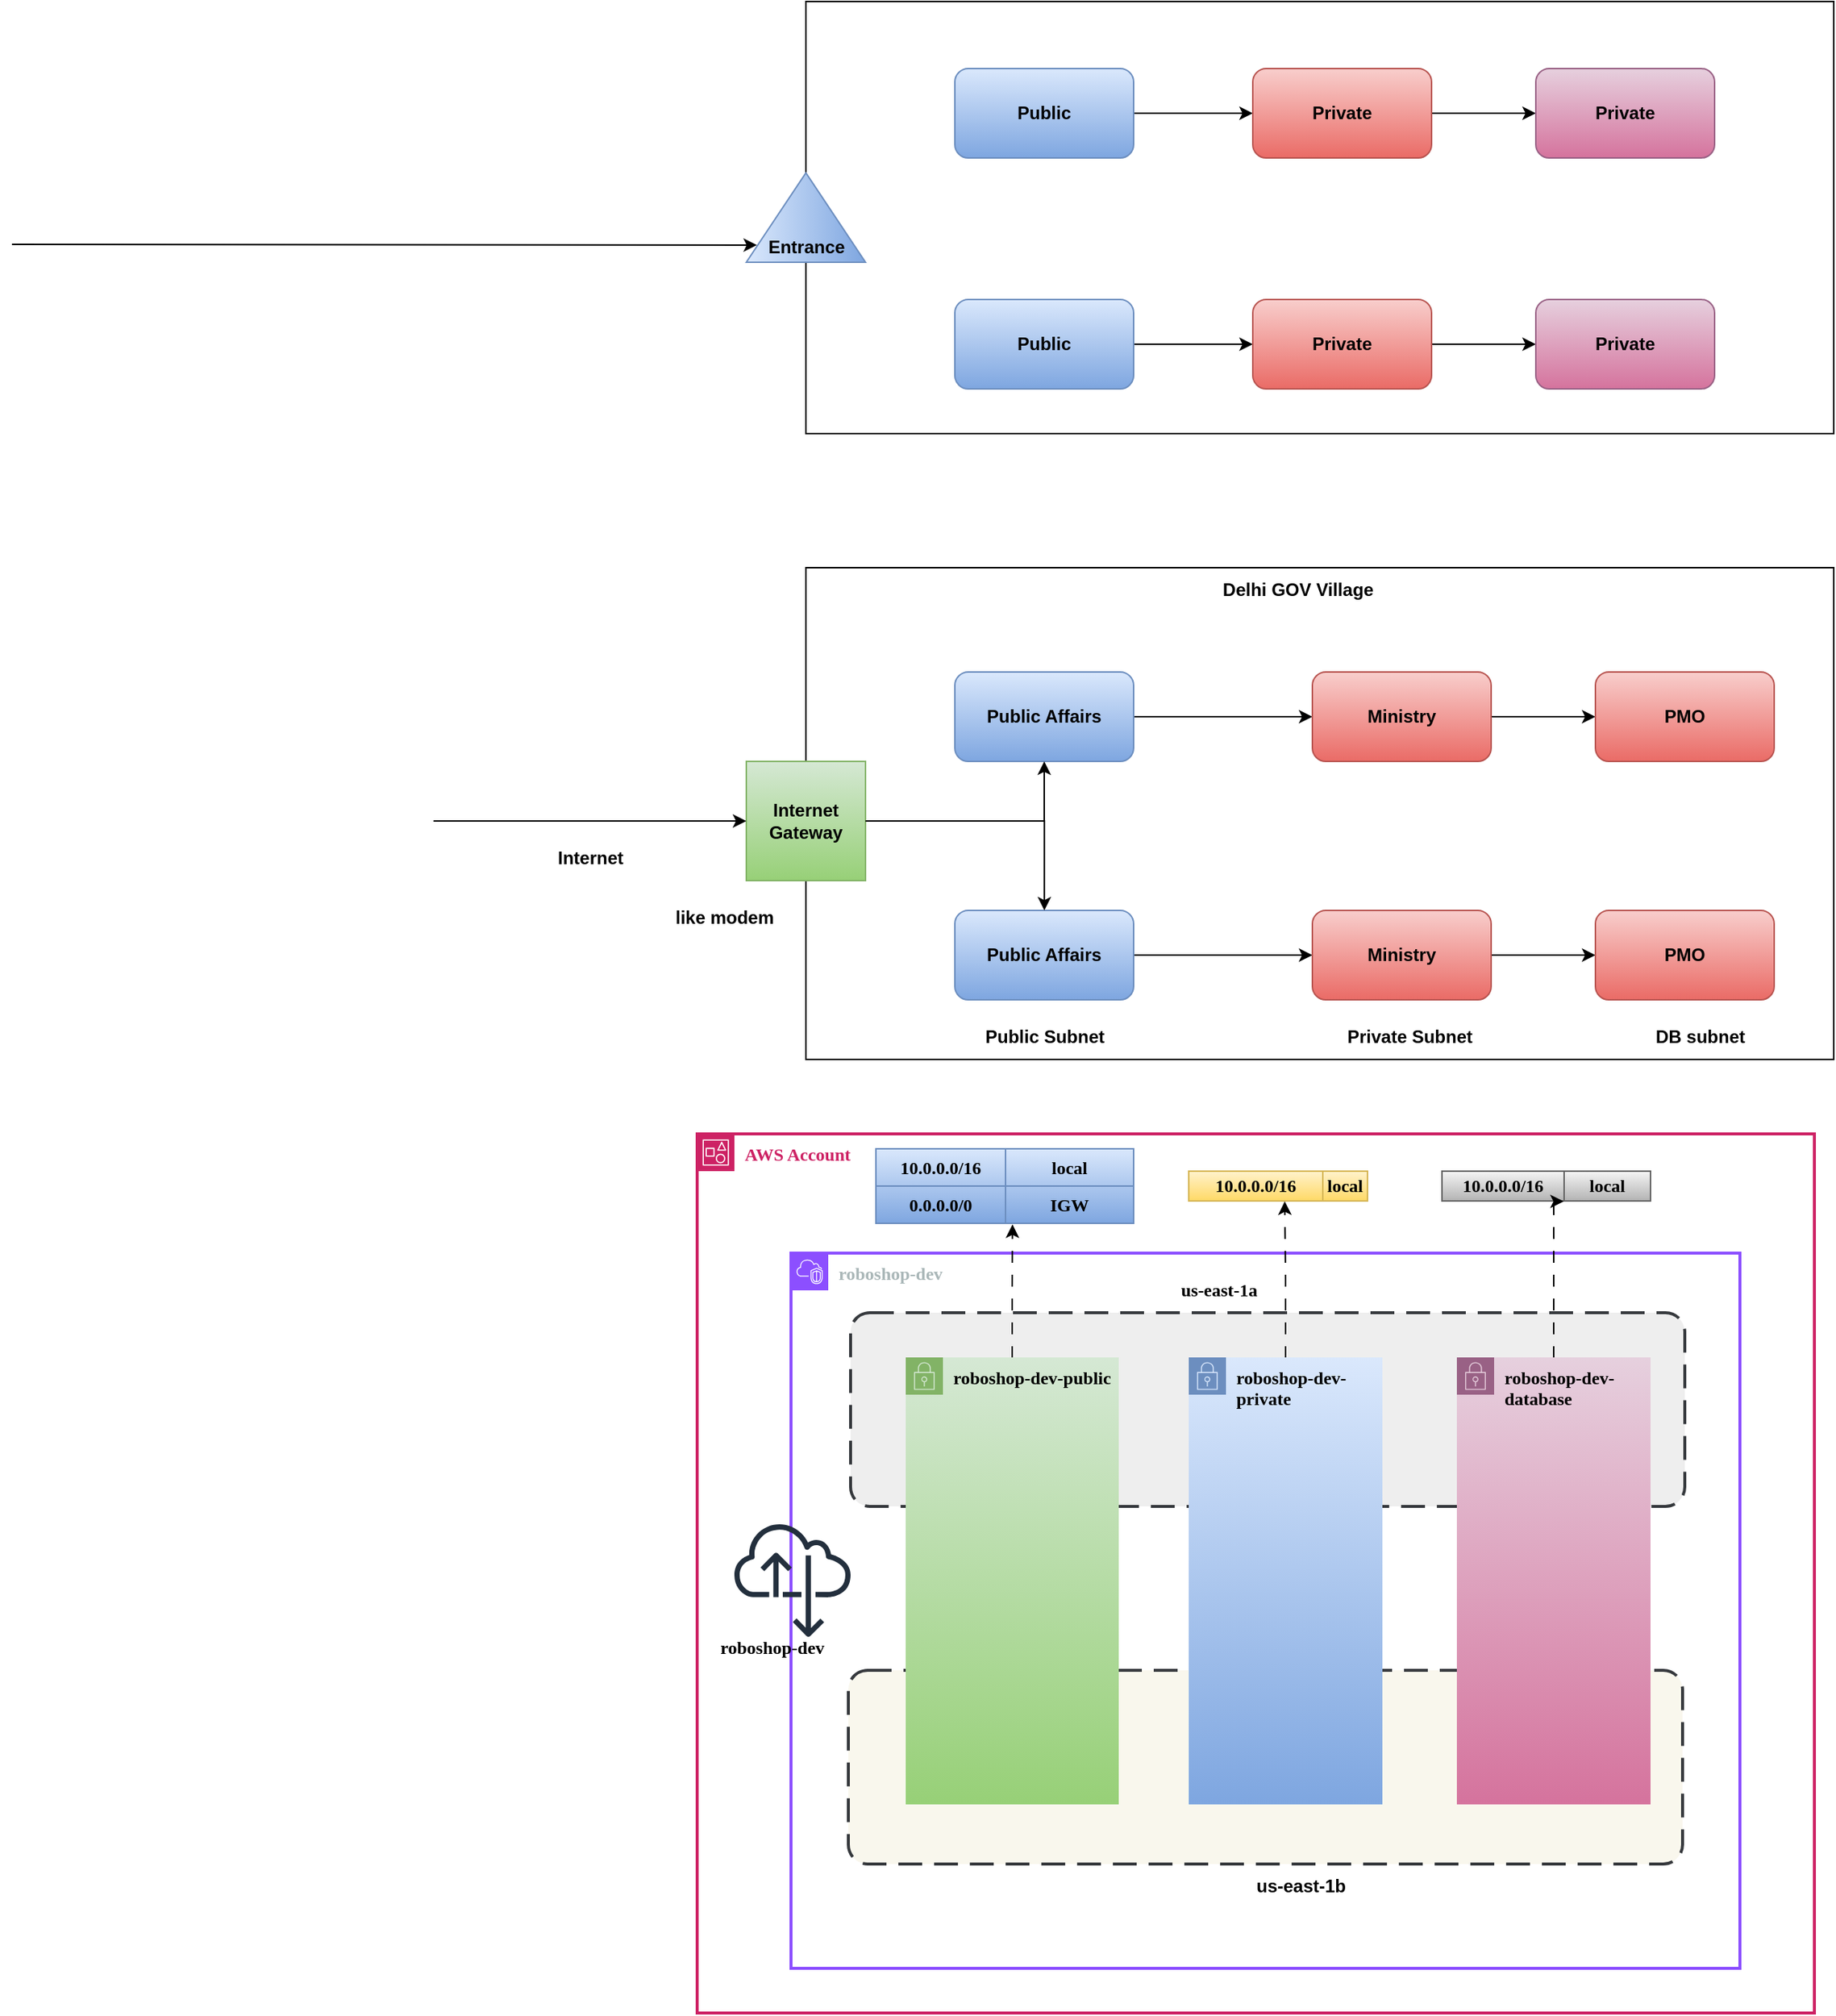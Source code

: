 <mxfile version="27.1.5">
  <diagram id="0Avxz_FGuCc4ckQZlTDW" name="Page-1">
    <mxGraphModel dx="1251" dy="1760" grid="1" gridSize="10" guides="1" tooltips="1" connect="1" arrows="1" fold="1" page="1" pageScale="1" pageWidth="850" pageHeight="1100" math="0" shadow="0">
      <root>
        <mxCell id="0" />
        <mxCell id="1" parent="0" />
        <mxCell id="F5Gc1yzAL4nugvWNy83B-1" value="" style="rounded=0;whiteSpace=wrap;html=1;" vertex="1" parent="1">
          <mxGeometry x="813" y="-400" width="690" height="290" as="geometry" />
        </mxCell>
        <mxCell id="F5Gc1yzAL4nugvWNy83B-2" value="" style="triangle;whiteSpace=wrap;html=1;rotation=-90;fillColor=#dae8fc;gradientColor=#7ea6e0;strokeColor=#6c8ebf;" vertex="1" parent="1">
          <mxGeometry x="783" y="-295" width="60" height="80" as="geometry" />
        </mxCell>
        <mxCell id="F5Gc1yzAL4nugvWNy83B-3" value="&lt;b&gt;Entrance&lt;/b&gt;" style="text;html=1;align=center;verticalAlign=middle;resizable=0;points=[];autosize=1;strokeColor=none;fillColor=none;" vertex="1" parent="1">
          <mxGeometry x="778" y="-250" width="70" height="30" as="geometry" />
        </mxCell>
        <mxCell id="F5Gc1yzAL4nugvWNy83B-43" style="edgeStyle=orthogonalEdgeStyle;rounded=0;orthogonalLoop=1;jettySize=auto;html=1;entryX=0;entryY=0.5;entryDx=0;entryDy=0;" edge="1" parent="1" source="F5Gc1yzAL4nugvWNy83B-4" target="F5Gc1yzAL4nugvWNy83B-6">
          <mxGeometry relative="1" as="geometry" />
        </mxCell>
        <mxCell id="F5Gc1yzAL4nugvWNy83B-4" value="&lt;b&gt;Public&lt;/b&gt;" style="rounded=1;whiteSpace=wrap;html=1;fillColor=#dae8fc;gradientColor=#7ea6e0;strokeColor=#6c8ebf;" vertex="1" parent="1">
          <mxGeometry x="913" y="-355" width="120" height="60" as="geometry" />
        </mxCell>
        <mxCell id="F5Gc1yzAL4nugvWNy83B-44" style="edgeStyle=orthogonalEdgeStyle;rounded=0;orthogonalLoop=1;jettySize=auto;html=1;" edge="1" parent="1" source="F5Gc1yzAL4nugvWNy83B-5" target="F5Gc1yzAL4nugvWNy83B-7">
          <mxGeometry relative="1" as="geometry" />
        </mxCell>
        <mxCell id="F5Gc1yzAL4nugvWNy83B-5" value="&lt;b&gt;Public&lt;/b&gt;" style="rounded=1;whiteSpace=wrap;html=1;fillColor=#dae8fc;gradientColor=#7ea6e0;strokeColor=#6c8ebf;" vertex="1" parent="1">
          <mxGeometry x="913" y="-200" width="120" height="60" as="geometry" />
        </mxCell>
        <mxCell id="F5Gc1yzAL4nugvWNy83B-45" style="edgeStyle=orthogonalEdgeStyle;rounded=0;orthogonalLoop=1;jettySize=auto;html=1;entryX=0;entryY=0.5;entryDx=0;entryDy=0;" edge="1" parent="1" source="F5Gc1yzAL4nugvWNy83B-6" target="F5Gc1yzAL4nugvWNy83B-8">
          <mxGeometry relative="1" as="geometry" />
        </mxCell>
        <mxCell id="F5Gc1yzAL4nugvWNy83B-6" value="&lt;b&gt;Private&lt;/b&gt;" style="rounded=1;whiteSpace=wrap;html=1;fillColor=#f8cecc;gradientColor=#ea6b66;strokeColor=#b85450;" vertex="1" parent="1">
          <mxGeometry x="1113" y="-355" width="120" height="60" as="geometry" />
        </mxCell>
        <mxCell id="F5Gc1yzAL4nugvWNy83B-46" style="edgeStyle=orthogonalEdgeStyle;rounded=0;orthogonalLoop=1;jettySize=auto;html=1;entryX=0;entryY=0.5;entryDx=0;entryDy=0;" edge="1" parent="1" source="F5Gc1yzAL4nugvWNy83B-7" target="F5Gc1yzAL4nugvWNy83B-9">
          <mxGeometry relative="1" as="geometry" />
        </mxCell>
        <mxCell id="F5Gc1yzAL4nugvWNy83B-7" value="&lt;b&gt;Private&lt;/b&gt;" style="rounded=1;whiteSpace=wrap;html=1;fillColor=#f8cecc;gradientColor=#ea6b66;strokeColor=#b85450;" vertex="1" parent="1">
          <mxGeometry x="1113" y="-200" width="120" height="60" as="geometry" />
        </mxCell>
        <mxCell id="F5Gc1yzAL4nugvWNy83B-8" value="&lt;b&gt;Private&lt;/b&gt;" style="rounded=1;whiteSpace=wrap;html=1;fillColor=#e6d0de;gradientColor=#d5739d;strokeColor=#996185;" vertex="1" parent="1">
          <mxGeometry x="1303" y="-355" width="120" height="60" as="geometry" />
        </mxCell>
        <mxCell id="F5Gc1yzAL4nugvWNy83B-9" value="&lt;b&gt;Private&lt;/b&gt;" style="rounded=1;whiteSpace=wrap;html=1;fillColor=#e6d0de;gradientColor=#d5739d;strokeColor=#996185;" vertex="1" parent="1">
          <mxGeometry x="1303" y="-200" width="120" height="60" as="geometry" />
        </mxCell>
        <mxCell id="F5Gc1yzAL4nugvWNy83B-10" value="" style="endArrow=classic;html=1;rounded=0;entryX=0.031;entryY=0.449;entryDx=0;entryDy=0;entryPerimeter=0;" edge="1" parent="1" target="F5Gc1yzAL4nugvWNy83B-3">
          <mxGeometry width="50" height="50" relative="1" as="geometry">
            <mxPoint x="280" y="-237" as="sourcePoint" />
            <mxPoint x="1213" y="-170" as="targetPoint" />
          </mxGeometry>
        </mxCell>
        <mxCell id="F5Gc1yzAL4nugvWNy83B-11" value="" style="rounded=0;whiteSpace=wrap;html=1;" vertex="1" parent="1">
          <mxGeometry x="813" y="-20" width="690" height="330" as="geometry" />
        </mxCell>
        <mxCell id="F5Gc1yzAL4nugvWNy83B-39" style="edgeStyle=orthogonalEdgeStyle;rounded=0;orthogonalLoop=1;jettySize=auto;html=1;" edge="1" parent="1" source="F5Gc1yzAL4nugvWNy83B-12" target="F5Gc1yzAL4nugvWNy83B-14">
          <mxGeometry relative="1" as="geometry" />
        </mxCell>
        <mxCell id="F5Gc1yzAL4nugvWNy83B-12" value="&lt;b&gt;Public Affairs&lt;/b&gt;" style="rounded=1;whiteSpace=wrap;html=1;fillColor=#dae8fc;gradientColor=#7ea6e0;strokeColor=#6c8ebf;" vertex="1" parent="1">
          <mxGeometry x="913" y="50" width="120" height="60" as="geometry" />
        </mxCell>
        <mxCell id="F5Gc1yzAL4nugvWNy83B-41" style="edgeStyle=orthogonalEdgeStyle;rounded=0;orthogonalLoop=1;jettySize=auto;html=1;entryX=0;entryY=0.5;entryDx=0;entryDy=0;" edge="1" parent="1" source="F5Gc1yzAL4nugvWNy83B-13" target="F5Gc1yzAL4nugvWNy83B-15">
          <mxGeometry relative="1" as="geometry" />
        </mxCell>
        <mxCell id="F5Gc1yzAL4nugvWNy83B-13" value="&lt;b&gt;Public Affairs&lt;/b&gt;" style="rounded=1;whiteSpace=wrap;html=1;fillColor=#dae8fc;gradientColor=#7ea6e0;strokeColor=#6c8ebf;" vertex="1" parent="1">
          <mxGeometry x="913" y="210" width="120" height="60" as="geometry" />
        </mxCell>
        <mxCell id="F5Gc1yzAL4nugvWNy83B-40" style="edgeStyle=orthogonalEdgeStyle;rounded=0;orthogonalLoop=1;jettySize=auto;html=1;entryX=0;entryY=0.5;entryDx=0;entryDy=0;" edge="1" parent="1" source="F5Gc1yzAL4nugvWNy83B-14" target="F5Gc1yzAL4nugvWNy83B-21">
          <mxGeometry relative="1" as="geometry" />
        </mxCell>
        <mxCell id="F5Gc1yzAL4nugvWNy83B-14" value="&lt;b&gt;Ministry&lt;/b&gt;" style="rounded=1;whiteSpace=wrap;html=1;fillColor=#f8cecc;gradientColor=#ea6b66;strokeColor=#b85450;" vertex="1" parent="1">
          <mxGeometry x="1153" y="50" width="120" height="60" as="geometry" />
        </mxCell>
        <mxCell id="F5Gc1yzAL4nugvWNy83B-42" style="edgeStyle=orthogonalEdgeStyle;rounded=0;orthogonalLoop=1;jettySize=auto;html=1;entryX=0;entryY=0.5;entryDx=0;entryDy=0;" edge="1" parent="1" source="F5Gc1yzAL4nugvWNy83B-15" target="F5Gc1yzAL4nugvWNy83B-22">
          <mxGeometry relative="1" as="geometry" />
        </mxCell>
        <mxCell id="F5Gc1yzAL4nugvWNy83B-15" value="&lt;b&gt;Ministry&lt;/b&gt;" style="rounded=1;whiteSpace=wrap;html=1;fillColor=#f8cecc;gradientColor=#ea6b66;strokeColor=#b85450;" vertex="1" parent="1">
          <mxGeometry x="1153" y="210" width="120" height="60" as="geometry" />
        </mxCell>
        <mxCell id="F5Gc1yzAL4nugvWNy83B-16" style="edgeStyle=orthogonalEdgeStyle;rounded=0;orthogonalLoop=1;jettySize=auto;html=1;entryX=0.5;entryY=1;entryDx=0;entryDy=0;" edge="1" parent="1" source="F5Gc1yzAL4nugvWNy83B-17" target="F5Gc1yzAL4nugvWNy83B-12">
          <mxGeometry relative="1" as="geometry" />
        </mxCell>
        <mxCell id="F5Gc1yzAL4nugvWNy83B-17" value="&lt;b&gt;Internet&lt;/b&gt;&lt;div&gt;&lt;b&gt;Gateway&lt;/b&gt;&lt;/div&gt;" style="whiteSpace=wrap;html=1;aspect=fixed;fillColor=#d5e8d4;gradientColor=#97d077;strokeColor=#82b366;" vertex="1" parent="1">
          <mxGeometry x="773" y="110" width="80" height="80" as="geometry" />
        </mxCell>
        <mxCell id="F5Gc1yzAL4nugvWNy83B-18" value="&lt;b&gt;like modem&lt;/b&gt;" style="text;html=1;align=center;verticalAlign=middle;resizable=0;points=[];autosize=1;strokeColor=none;fillColor=none;" vertex="1" parent="1">
          <mxGeometry x="713" y="200" width="90" height="30" as="geometry" />
        </mxCell>
        <mxCell id="F5Gc1yzAL4nugvWNy83B-19" value="" style="endArrow=classic;html=1;rounded=0;entryX=0;entryY=0.5;entryDx=0;entryDy=0;" edge="1" parent="1" target="F5Gc1yzAL4nugvWNy83B-17">
          <mxGeometry width="50" height="50" relative="1" as="geometry">
            <mxPoint x="563" y="150" as="sourcePoint" />
            <mxPoint x="1163" y="50" as="targetPoint" />
          </mxGeometry>
        </mxCell>
        <mxCell id="F5Gc1yzAL4nugvWNy83B-20" value="&lt;b&gt;Internet&lt;/b&gt;" style="text;html=1;align=center;verticalAlign=middle;resizable=0;points=[];autosize=1;strokeColor=none;fillColor=none;" vertex="1" parent="1">
          <mxGeometry x="633" y="160" width="70" height="30" as="geometry" />
        </mxCell>
        <mxCell id="F5Gc1yzAL4nugvWNy83B-21" value="&lt;b&gt;PMO&lt;/b&gt;" style="rounded=1;whiteSpace=wrap;html=1;fillColor=#f8cecc;gradientColor=#ea6b66;strokeColor=#b85450;" vertex="1" parent="1">
          <mxGeometry x="1343" y="50" width="120" height="60" as="geometry" />
        </mxCell>
        <mxCell id="F5Gc1yzAL4nugvWNy83B-22" value="&lt;b&gt;PMO&lt;/b&gt;" style="rounded=1;whiteSpace=wrap;html=1;fillColor=#f8cecc;gradientColor=#ea6b66;strokeColor=#b85450;" vertex="1" parent="1">
          <mxGeometry x="1343" y="210" width="120" height="60" as="geometry" />
        </mxCell>
        <mxCell id="F5Gc1yzAL4nugvWNy83B-23" value="&lt;b&gt;Delhi GOV Village&lt;/b&gt;" style="text;html=1;align=center;verticalAlign=middle;resizable=0;points=[];autosize=1;strokeColor=none;fillColor=none;" vertex="1" parent="1">
          <mxGeometry x="1083" y="-20" width="120" height="30" as="geometry" />
        </mxCell>
        <mxCell id="F5Gc1yzAL4nugvWNy83B-24" style="edgeStyle=orthogonalEdgeStyle;rounded=0;orthogonalLoop=1;jettySize=auto;html=1;entryX=0.232;entryY=0.697;entryDx=0;entryDy=0;entryPerimeter=0;" edge="1" parent="1" source="F5Gc1yzAL4nugvWNy83B-17" target="F5Gc1yzAL4nugvWNy83B-11">
          <mxGeometry relative="1" as="geometry">
            <Array as="points">
              <mxPoint x="973" y="150" />
            </Array>
          </mxGeometry>
        </mxCell>
        <mxCell id="F5Gc1yzAL4nugvWNy83B-25" value="&lt;b&gt;Public Subnet&lt;/b&gt;" style="text;html=1;align=center;verticalAlign=middle;resizable=0;points=[];autosize=1;strokeColor=none;fillColor=none;" vertex="1" parent="1">
          <mxGeometry x="923" y="280" width="100" height="30" as="geometry" />
        </mxCell>
        <mxCell id="F5Gc1yzAL4nugvWNy83B-26" value="&lt;b&gt;Private Subnet&lt;/b&gt;" style="text;html=1;align=center;verticalAlign=middle;resizable=0;points=[];autosize=1;strokeColor=none;fillColor=none;" vertex="1" parent="1">
          <mxGeometry x="1163" y="280" width="110" height="30" as="geometry" />
        </mxCell>
        <mxCell id="F5Gc1yzAL4nugvWNy83B-27" value="&lt;b&gt;DB subnet&lt;/b&gt;" style="text;html=1;align=center;verticalAlign=middle;resizable=0;points=[];autosize=1;strokeColor=none;fillColor=none;" vertex="1" parent="1">
          <mxGeometry x="1373" y="280" width="80" height="30" as="geometry" />
        </mxCell>
        <mxCell id="F5Gc1yzAL4nugvWNy83B-29" value="&lt;font face=&quot;Comic Sans MS&quot;&gt;&lt;b&gt;AWS Account&lt;/b&gt;&lt;/font&gt;" style="points=[[0,0],[0.25,0],[0.5,0],[0.75,0],[1,0],[1,0.25],[1,0.5],[1,0.75],[1,1],[0.75,1],[0.5,1],[0.25,1],[0,1],[0,0.75],[0,0.5],[0,0.25]];outlineConnect=0;gradientColor=none;html=1;whiteSpace=wrap;fontSize=12;fontStyle=0;container=1;pointerEvents=0;collapsible=0;recursiveResize=0;shape=mxgraph.aws4.group;grIcon=mxgraph.aws4.group_account;strokeColor=#CD2264;fillColor=none;verticalAlign=top;align=left;spacingLeft=30;fontColor=#CD2264;dashed=0;strokeWidth=2;" vertex="1" parent="1">
          <mxGeometry x="740" y="360" width="750" height="590" as="geometry" />
        </mxCell>
        <mxCell id="F5Gc1yzAL4nugvWNy83B-30" value="&lt;b&gt;&lt;font face=&quot;Comic Sans MS&quot;&gt;roboshop-dev&lt;/font&gt;&lt;/b&gt;" style="points=[[0,0],[0.25,0],[0.5,0],[0.75,0],[1,0],[1,0.25],[1,0.5],[1,0.75],[1,1],[0.75,1],[0.5,1],[0.25,1],[0,1],[0,0.75],[0,0.5],[0,0.25]];outlineConnect=0;gradientColor=none;html=1;whiteSpace=wrap;fontSize=12;fontStyle=0;container=1;pointerEvents=0;collapsible=0;recursiveResize=0;shape=mxgraph.aws4.group;grIcon=mxgraph.aws4.group_vpc2;strokeColor=#8C4FFF;fillColor=none;verticalAlign=top;align=left;spacingLeft=30;fontColor=#AAB7B8;dashed=0;strokeWidth=2;" vertex="1" parent="F5Gc1yzAL4nugvWNy83B-29">
          <mxGeometry x="63" y="80" width="637" height="480" as="geometry" />
        </mxCell>
        <mxCell id="F5Gc1yzAL4nugvWNy83B-31" value="" style="rounded=1;arcSize=10;dashed=1;dashPattern=8 4;strokeWidth=2;fillColor=#eeeeee;strokeColor=#36393d;" vertex="1" parent="F5Gc1yzAL4nugvWNy83B-30">
          <mxGeometry x="40" y="40" width="560" height="130" as="geometry" />
        </mxCell>
        <mxCell id="F5Gc1yzAL4nugvWNy83B-32" value="" style="rounded=1;arcSize=10;dashed=1;strokeColor=#36393d;fillColor=#f9f7ed;dashPattern=8 4;strokeWidth=2;" vertex="1" parent="F5Gc1yzAL4nugvWNy83B-30">
          <mxGeometry x="38.5" y="280" width="560" height="130" as="geometry" />
        </mxCell>
        <mxCell id="F5Gc1yzAL4nugvWNy83B-33" value="&lt;b&gt;&lt;font face=&quot;Comic Sans MS&quot;&gt;roboshop-dev-public&lt;/font&gt;&lt;/b&gt;" style="points=[[0,0],[0.25,0],[0.5,0],[0.75,0],[1,0],[1,0.25],[1,0.5],[1,0.75],[1,1],[0.75,1],[0.5,1],[0.25,1],[0,1],[0,0.75],[0,0.5],[0,0.25]];outlineConnect=0;gradientColor=#97d077;html=1;whiteSpace=wrap;fontSize=12;fontStyle=0;container=1;pointerEvents=0;collapsible=0;recursiveResize=0;shape=mxgraph.aws4.group;grIcon=mxgraph.aws4.group_security_group;grStroke=0;strokeColor=#82b366;fillColor=#d5e8d4;verticalAlign=top;align=left;spacingLeft=30;strokeWidth=2;" vertex="1" parent="F5Gc1yzAL4nugvWNy83B-30">
          <mxGeometry x="77" y="70" width="143" height="300" as="geometry" />
        </mxCell>
        <mxCell id="F5Gc1yzAL4nugvWNy83B-34" value="&lt;b&gt;&lt;font face=&quot;Comic Sans MS&quot;&gt;roboshop-dev-private&lt;/font&gt;&lt;/b&gt;" style="points=[[0,0],[0.25,0],[0.5,0],[0.75,0],[1,0],[1,0.25],[1,0.5],[1,0.75],[1,1],[0.75,1],[0.5,1],[0.25,1],[0,1],[0,0.75],[0,0.5],[0,0.25]];outlineConnect=0;gradientColor=#7ea6e0;html=1;whiteSpace=wrap;fontSize=12;fontStyle=0;container=1;pointerEvents=0;collapsible=0;recursiveResize=0;shape=mxgraph.aws4.group;grIcon=mxgraph.aws4.group_security_group;grStroke=0;strokeColor=#6c8ebf;fillColor=#dae8fc;verticalAlign=top;align=left;spacingLeft=30;dashed=0;strokeWidth=2;" vertex="1" parent="F5Gc1yzAL4nugvWNy83B-30">
          <mxGeometry x="267" y="70" width="130" height="300" as="geometry" />
        </mxCell>
        <mxCell id="F5Gc1yzAL4nugvWNy83B-35" value="&lt;b&gt;&lt;font face=&quot;Comic Sans MS&quot;&gt;roboshop-dev-database&lt;/font&gt;&lt;/b&gt;" style="points=[[0,0],[0.25,0],[0.5,0],[0.75,0],[1,0],[1,0.25],[1,0.5],[1,0.75],[1,1],[0.75,1],[0.5,1],[0.25,1],[0,1],[0,0.75],[0,0.5],[0,0.25]];outlineConnect=0;gradientColor=#d5739d;html=1;whiteSpace=wrap;fontSize=12;fontStyle=0;container=1;pointerEvents=0;collapsible=0;recursiveResize=0;shape=mxgraph.aws4.group;grIcon=mxgraph.aws4.group_security_group;grStroke=0;strokeColor=#996185;fillColor=#e6d0de;verticalAlign=top;align=left;spacingLeft=30;dashed=0;strokeWidth=2;" vertex="1" parent="F5Gc1yzAL4nugvWNy83B-30">
          <mxGeometry x="447" y="70" width="130" height="300" as="geometry" />
        </mxCell>
        <mxCell id="F5Gc1yzAL4nugvWNy83B-36" value="&lt;b&gt;&lt;font face=&quot;Comic Sans MS&quot;&gt;us-east-1a&lt;/font&gt;&lt;/b&gt;" style="text;html=1;align=center;verticalAlign=middle;resizable=0;points=[];autosize=1;strokeColor=none;fillColor=none;" vertex="1" parent="F5Gc1yzAL4nugvWNy83B-30">
          <mxGeometry x="242" y="10" width="90" height="30" as="geometry" />
        </mxCell>
        <mxCell id="F5Gc1yzAL4nugvWNy83B-37" value="&lt;b&gt;us-east-1b&lt;/b&gt;" style="text;html=1;align=center;verticalAlign=middle;resizable=0;points=[];autosize=1;strokeColor=none;fillColor=none;" vertex="1" parent="F5Gc1yzAL4nugvWNy83B-30">
          <mxGeometry x="302" y="410" width="80" height="30" as="geometry" />
        </mxCell>
        <mxCell id="F5Gc1yzAL4nugvWNy83B-38" value="" style="sketch=0;outlineConnect=0;fontColor=#232F3E;gradientColor=none;fillColor=#232F3D;strokeColor=none;dashed=0;verticalLabelPosition=bottom;verticalAlign=top;align=center;html=1;fontSize=12;fontStyle=0;aspect=fixed;pointerEvents=1;shape=mxgraph.aws4.internet_alt22;" vertex="1" parent="F5Gc1yzAL4nugvWNy83B-30">
          <mxGeometry x="-38" y="180" width="78" height="78" as="geometry" />
        </mxCell>
        <mxCell id="F5Gc1yzAL4nugvWNy83B-118" value="" style="shape=table;startSize=0;container=1;collapsible=0;childLayout=tableLayout;fillColor=#dae8fc;gradientColor=#7ea6e0;strokeColor=#6c8ebf;" vertex="1" parent="F5Gc1yzAL4nugvWNy83B-29">
          <mxGeometry x="120" y="10" width="173" height="50" as="geometry" />
        </mxCell>
        <mxCell id="F5Gc1yzAL4nugvWNy83B-119" value="" style="shape=tableRow;horizontal=0;startSize=0;swimlaneHead=0;swimlaneBody=0;strokeColor=inherit;top=0;left=0;bottom=0;right=0;collapsible=0;dropTarget=0;fillColor=none;points=[[0,0.5],[1,0.5]];portConstraint=eastwest;" vertex="1" parent="F5Gc1yzAL4nugvWNy83B-118">
          <mxGeometry width="173" height="25" as="geometry" />
        </mxCell>
        <mxCell id="F5Gc1yzAL4nugvWNy83B-120" value="&lt;font face=&quot;Comic Sans MS&quot;&gt;10.0.0.0/16&lt;/font&gt;" style="shape=partialRectangle;html=1;whiteSpace=wrap;connectable=0;strokeColor=inherit;overflow=hidden;fillColor=none;top=0;left=0;bottom=0;right=0;pointerEvents=1;fontStyle=1" vertex="1" parent="F5Gc1yzAL4nugvWNy83B-119">
          <mxGeometry width="87" height="25" as="geometry">
            <mxRectangle width="87" height="25" as="alternateBounds" />
          </mxGeometry>
        </mxCell>
        <mxCell id="F5Gc1yzAL4nugvWNy83B-121" value="&lt;b&gt;&lt;font face=&quot;Comic Sans MS&quot;&gt;local&lt;/font&gt;&lt;/b&gt;" style="shape=partialRectangle;html=1;whiteSpace=wrap;connectable=0;strokeColor=inherit;overflow=hidden;fillColor=none;top=0;left=0;bottom=0;right=0;pointerEvents=1;" vertex="1" parent="F5Gc1yzAL4nugvWNy83B-119">
          <mxGeometry x="87" width="86" height="25" as="geometry">
            <mxRectangle width="86" height="25" as="alternateBounds" />
          </mxGeometry>
        </mxCell>
        <mxCell id="F5Gc1yzAL4nugvWNy83B-122" value="" style="shape=tableRow;horizontal=0;startSize=0;swimlaneHead=0;swimlaneBody=0;strokeColor=inherit;top=0;left=0;bottom=0;right=0;collapsible=0;dropTarget=0;fillColor=none;points=[[0,0.5],[1,0.5]];portConstraint=eastwest;fontStyle=1" vertex="1" parent="F5Gc1yzAL4nugvWNy83B-118">
          <mxGeometry y="25" width="173" height="25" as="geometry" />
        </mxCell>
        <mxCell id="F5Gc1yzAL4nugvWNy83B-123" value="&lt;font face=&quot;Comic Sans MS&quot;&gt;0.0.0.0/0&lt;/font&gt;" style="shape=partialRectangle;html=1;whiteSpace=wrap;connectable=0;strokeColor=inherit;overflow=hidden;fillColor=none;top=0;left=0;bottom=0;right=0;pointerEvents=1;fontStyle=1" vertex="1" parent="F5Gc1yzAL4nugvWNy83B-122">
          <mxGeometry width="87" height="25" as="geometry">
            <mxRectangle width="87" height="25" as="alternateBounds" />
          </mxGeometry>
        </mxCell>
        <mxCell id="F5Gc1yzAL4nugvWNy83B-124" value="&lt;font face=&quot;Comic Sans MS&quot;&gt;IGW&lt;/font&gt;" style="shape=partialRectangle;html=1;whiteSpace=wrap;connectable=0;strokeColor=inherit;overflow=hidden;fillColor=none;top=0;left=0;bottom=0;right=0;pointerEvents=1;fontStyle=1" vertex="1" parent="F5Gc1yzAL4nugvWNy83B-122">
          <mxGeometry x="87" width="86" height="25" as="geometry">
            <mxRectangle width="86" height="25" as="alternateBounds" />
          </mxGeometry>
        </mxCell>
        <mxCell id="F5Gc1yzAL4nugvWNy83B-127" value="" style="shape=table;startSize=0;container=1;collapsible=0;childLayout=tableLayout;fillColor=#fff2cc;gradientColor=#ffd966;strokeColor=#d6b656;" vertex="1" parent="F5Gc1yzAL4nugvWNy83B-29">
          <mxGeometry x="330" y="25" width="120" height="20" as="geometry" />
        </mxCell>
        <mxCell id="F5Gc1yzAL4nugvWNy83B-128" value="" style="shape=tableRow;horizontal=0;startSize=0;swimlaneHead=0;swimlaneBody=0;strokeColor=inherit;top=0;left=0;bottom=0;right=0;collapsible=0;dropTarget=0;fillColor=none;points=[[0,0.5],[1,0.5]];portConstraint=eastwest;" vertex="1" parent="F5Gc1yzAL4nugvWNy83B-127">
          <mxGeometry width="120" height="20" as="geometry" />
        </mxCell>
        <mxCell id="F5Gc1yzAL4nugvWNy83B-129" value="&lt;b&gt;&lt;font face=&quot;Comic Sans MS&quot;&gt;10.0.0.0/16&lt;/font&gt;&lt;/b&gt;" style="shape=partialRectangle;html=1;whiteSpace=wrap;connectable=0;strokeColor=inherit;overflow=hidden;fillColor=none;top=0;left=0;bottom=0;right=0;pointerEvents=1;" vertex="1" parent="F5Gc1yzAL4nugvWNy83B-128">
          <mxGeometry width="90" height="20" as="geometry">
            <mxRectangle width="90" height="20" as="alternateBounds" />
          </mxGeometry>
        </mxCell>
        <mxCell id="F5Gc1yzAL4nugvWNy83B-130" value="&lt;b&gt;&lt;font face=&quot;Comic Sans MS&quot;&gt;local&lt;/font&gt;&lt;/b&gt;" style="shape=partialRectangle;html=1;whiteSpace=wrap;connectable=0;strokeColor=inherit;overflow=hidden;fillColor=none;top=0;left=0;bottom=0;right=0;pointerEvents=1;" vertex="1" parent="F5Gc1yzAL4nugvWNy83B-128">
          <mxGeometry x="90" width="30" height="20" as="geometry">
            <mxRectangle width="30" height="20" as="alternateBounds" />
          </mxGeometry>
        </mxCell>
        <mxCell id="F5Gc1yzAL4nugvWNy83B-132" value="" style="shape=table;startSize=0;container=1;collapsible=0;childLayout=tableLayout;fillColor=#f5f5f5;gradientColor=#b3b3b3;strokeColor=#666666;" vertex="1" parent="F5Gc1yzAL4nugvWNy83B-29">
          <mxGeometry x="500" y="25" width="140" height="20" as="geometry" />
        </mxCell>
        <mxCell id="F5Gc1yzAL4nugvWNy83B-133" value="" style="shape=tableRow;horizontal=0;startSize=0;swimlaneHead=0;swimlaneBody=0;strokeColor=inherit;top=0;left=0;bottom=0;right=0;collapsible=0;dropTarget=0;fillColor=none;points=[[0,0.5],[1,0.5]];portConstraint=eastwest;" vertex="1" parent="F5Gc1yzAL4nugvWNy83B-132">
          <mxGeometry width="140" height="20" as="geometry" />
        </mxCell>
        <mxCell id="F5Gc1yzAL4nugvWNy83B-134" value="&lt;b&gt;&lt;font face=&quot;Comic Sans MS&quot;&gt;10.0.0.0/16&lt;/font&gt;&lt;/b&gt;" style="shape=partialRectangle;html=1;whiteSpace=wrap;connectable=0;strokeColor=inherit;overflow=hidden;fillColor=none;top=0;left=0;bottom=0;right=0;pointerEvents=1;" vertex="1" parent="F5Gc1yzAL4nugvWNy83B-133">
          <mxGeometry width="82" height="20" as="geometry">
            <mxRectangle width="82" height="20" as="alternateBounds" />
          </mxGeometry>
        </mxCell>
        <mxCell id="F5Gc1yzAL4nugvWNy83B-135" value="&lt;b&gt;&lt;font face=&quot;Comic Sans MS&quot;&gt;local&lt;/font&gt;&lt;/b&gt;" style="shape=partialRectangle;html=1;whiteSpace=wrap;connectable=0;strokeColor=inherit;overflow=hidden;fillColor=none;top=0;left=0;bottom=0;right=0;pointerEvents=1;" vertex="1" parent="F5Gc1yzAL4nugvWNy83B-133">
          <mxGeometry x="82" width="58" height="20" as="geometry">
            <mxRectangle width="58" height="20" as="alternateBounds" />
          </mxGeometry>
        </mxCell>
        <mxCell id="F5Gc1yzAL4nugvWNy83B-137" style="edgeStyle=orthogonalEdgeStyle;rounded=0;orthogonalLoop=1;jettySize=auto;html=1;entryX=0.53;entryY=1.03;entryDx=0;entryDy=0;entryPerimeter=0;flowAnimation=1;" edge="1" parent="F5Gc1yzAL4nugvWNy83B-29" source="F5Gc1yzAL4nugvWNy83B-33" target="F5Gc1yzAL4nugvWNy83B-122">
          <mxGeometry relative="1" as="geometry" />
        </mxCell>
        <mxCell id="F5Gc1yzAL4nugvWNy83B-138" style="edgeStyle=orthogonalEdgeStyle;rounded=0;orthogonalLoop=1;jettySize=auto;html=1;entryX=0.537;entryY=1.014;entryDx=0;entryDy=0;entryPerimeter=0;flowAnimation=1;" edge="1" parent="F5Gc1yzAL4nugvWNy83B-29" source="F5Gc1yzAL4nugvWNy83B-34" target="F5Gc1yzAL4nugvWNy83B-128">
          <mxGeometry relative="1" as="geometry" />
        </mxCell>
        <mxCell id="F5Gc1yzAL4nugvWNy83B-140" style="edgeStyle=orthogonalEdgeStyle;rounded=0;orthogonalLoop=1;jettySize=auto;html=1;entryX=0.584;entryY=1.014;entryDx=0;entryDy=0;entryPerimeter=0;flowAnimation=1;" edge="1" parent="F5Gc1yzAL4nugvWNy83B-29" source="F5Gc1yzAL4nugvWNy83B-35" target="F5Gc1yzAL4nugvWNy83B-133">
          <mxGeometry relative="1" as="geometry">
            <Array as="points">
              <mxPoint x="575" y="45" />
            </Array>
          </mxGeometry>
        </mxCell>
        <mxCell id="F5Gc1yzAL4nugvWNy83B-141" value="&lt;h3&gt;&lt;br&gt;&lt;/h3&gt;" style="text;html=1;align=center;verticalAlign=middle;resizable=0;points=[];autosize=1;strokeColor=none;fillColor=none;" vertex="1" parent="F5Gc1yzAL4nugvWNy83B-29">
          <mxGeometry x="35" y="323" width="20" height="60" as="geometry" />
        </mxCell>
        <mxCell id="F5Gc1yzAL4nugvWNy83B-142" value="&lt;b&gt;&lt;font face=&quot;Comic Sans MS&quot;&gt;roboshop-dev&lt;/font&gt;&lt;/b&gt;" style="text;html=1;align=center;verticalAlign=middle;resizable=0;points=[];autosize=1;strokeColor=none;fillColor=none;" vertex="1" parent="F5Gc1yzAL4nugvWNy83B-29">
          <mxGeometry y="330" width="100" height="30" as="geometry" />
        </mxCell>
        <mxCell id="F5Gc1yzAL4nugvWNy83B-104" value="" style="shape=table;startSize=0;container=1;collapsible=0;childLayout=tableLayout;fontSize=11;fillColor=none;strokeColor=none;" vertex="1" parent="1">
          <mxGeometry x="1000" y="740" width="60" height="60" as="geometry" />
        </mxCell>
      </root>
    </mxGraphModel>
  </diagram>
</mxfile>
